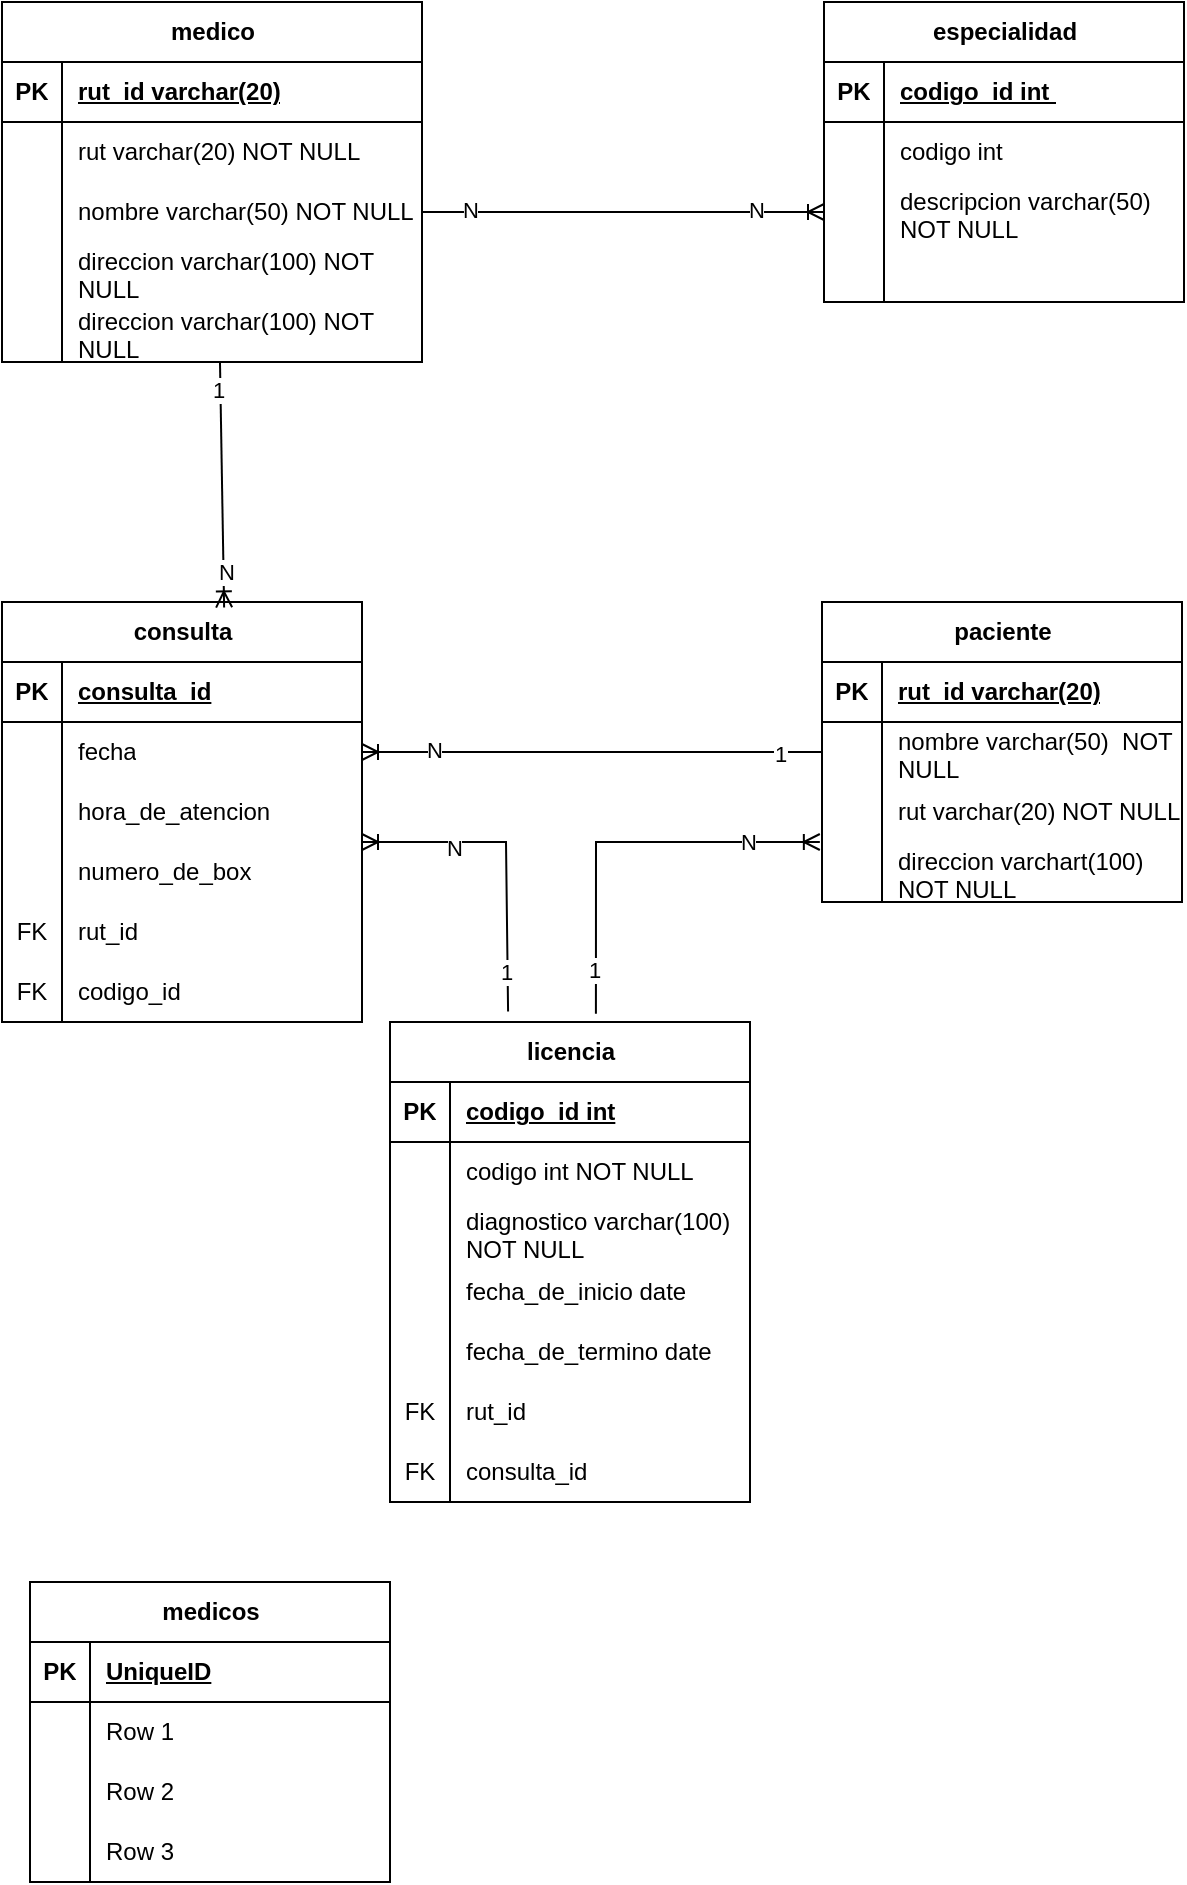 <mxfile version="21.2.9" type="github">
  <diagram name="Página-1" id="LM-IHPGKq-MYbFQBjceD">
    <mxGraphModel dx="1398" dy="670" grid="1" gridSize="10" guides="1" tooltips="1" connect="1" arrows="1" fold="1" page="1" pageScale="1" pageWidth="827" pageHeight="1169" math="0" shadow="0">
      <root>
        <mxCell id="0" />
        <mxCell id="1" parent="0" />
        <mxCell id="K-xoixM8OnuwbOQIEA0w-10" value="medico" style="shape=table;startSize=30;container=1;collapsible=1;childLayout=tableLayout;fixedRows=1;rowLines=0;fontStyle=1;align=center;resizeLast=1;html=1;" vertex="1" parent="1">
          <mxGeometry x="130" y="140" width="210" height="180" as="geometry" />
        </mxCell>
        <mxCell id="K-xoixM8OnuwbOQIEA0w-11" value="" style="shape=tableRow;horizontal=0;startSize=0;swimlaneHead=0;swimlaneBody=0;fillColor=none;collapsible=0;dropTarget=0;points=[[0,0.5],[1,0.5]];portConstraint=eastwest;top=0;left=0;right=0;bottom=1;" vertex="1" parent="K-xoixM8OnuwbOQIEA0w-10">
          <mxGeometry y="30" width="210" height="30" as="geometry" />
        </mxCell>
        <mxCell id="K-xoixM8OnuwbOQIEA0w-12" value="PK" style="shape=partialRectangle;connectable=0;fillColor=none;top=0;left=0;bottom=0;right=0;fontStyle=1;overflow=hidden;whiteSpace=wrap;html=1;" vertex="1" parent="K-xoixM8OnuwbOQIEA0w-11">
          <mxGeometry width="30" height="30" as="geometry">
            <mxRectangle width="30" height="30" as="alternateBounds" />
          </mxGeometry>
        </mxCell>
        <mxCell id="K-xoixM8OnuwbOQIEA0w-13" value="rut_id varchar(20)" style="shape=partialRectangle;connectable=0;fillColor=none;top=0;left=0;bottom=0;right=0;align=left;spacingLeft=6;fontStyle=5;overflow=hidden;whiteSpace=wrap;html=1;" vertex="1" parent="K-xoixM8OnuwbOQIEA0w-11">
          <mxGeometry x="30" width="180" height="30" as="geometry">
            <mxRectangle width="180" height="30" as="alternateBounds" />
          </mxGeometry>
        </mxCell>
        <mxCell id="K-xoixM8OnuwbOQIEA0w-14" value="" style="shape=tableRow;horizontal=0;startSize=0;swimlaneHead=0;swimlaneBody=0;fillColor=none;collapsible=0;dropTarget=0;points=[[0,0.5],[1,0.5]];portConstraint=eastwest;top=0;left=0;right=0;bottom=0;" vertex="1" parent="K-xoixM8OnuwbOQIEA0w-10">
          <mxGeometry y="60" width="210" height="30" as="geometry" />
        </mxCell>
        <mxCell id="K-xoixM8OnuwbOQIEA0w-15" value="" style="shape=partialRectangle;connectable=0;fillColor=none;top=0;left=0;bottom=0;right=0;editable=1;overflow=hidden;whiteSpace=wrap;html=1;" vertex="1" parent="K-xoixM8OnuwbOQIEA0w-14">
          <mxGeometry width="30" height="30" as="geometry">
            <mxRectangle width="30" height="30" as="alternateBounds" />
          </mxGeometry>
        </mxCell>
        <mxCell id="K-xoixM8OnuwbOQIEA0w-16" value="rut varchar(20) NOT NULL" style="shape=partialRectangle;connectable=0;fillColor=none;top=0;left=0;bottom=0;right=0;align=left;spacingLeft=6;overflow=hidden;whiteSpace=wrap;html=1;" vertex="1" parent="K-xoixM8OnuwbOQIEA0w-14">
          <mxGeometry x="30" width="180" height="30" as="geometry">
            <mxRectangle width="180" height="30" as="alternateBounds" />
          </mxGeometry>
        </mxCell>
        <mxCell id="K-xoixM8OnuwbOQIEA0w-17" value="" style="shape=tableRow;horizontal=0;startSize=0;swimlaneHead=0;swimlaneBody=0;fillColor=none;collapsible=0;dropTarget=0;points=[[0,0.5],[1,0.5]];portConstraint=eastwest;top=0;left=0;right=0;bottom=0;" vertex="1" parent="K-xoixM8OnuwbOQIEA0w-10">
          <mxGeometry y="90" width="210" height="30" as="geometry" />
        </mxCell>
        <mxCell id="K-xoixM8OnuwbOQIEA0w-18" value="" style="shape=partialRectangle;connectable=0;fillColor=none;top=0;left=0;bottom=0;right=0;editable=1;overflow=hidden;whiteSpace=wrap;html=1;" vertex="1" parent="K-xoixM8OnuwbOQIEA0w-17">
          <mxGeometry width="30" height="30" as="geometry">
            <mxRectangle width="30" height="30" as="alternateBounds" />
          </mxGeometry>
        </mxCell>
        <mxCell id="K-xoixM8OnuwbOQIEA0w-19" value="nombre varchar(50) NOT NULL&amp;nbsp;" style="shape=partialRectangle;connectable=0;fillColor=none;top=0;left=0;bottom=0;right=0;align=left;spacingLeft=6;overflow=hidden;whiteSpace=wrap;html=1;" vertex="1" parent="K-xoixM8OnuwbOQIEA0w-17">
          <mxGeometry x="30" width="180" height="30" as="geometry">
            <mxRectangle width="180" height="30" as="alternateBounds" />
          </mxGeometry>
        </mxCell>
        <mxCell id="K-xoixM8OnuwbOQIEA0w-20" value="" style="shape=tableRow;horizontal=0;startSize=0;swimlaneHead=0;swimlaneBody=0;fillColor=none;collapsible=0;dropTarget=0;points=[[0,0.5],[1,0.5]];portConstraint=eastwest;top=0;left=0;right=0;bottom=0;" vertex="1" parent="K-xoixM8OnuwbOQIEA0w-10">
          <mxGeometry y="120" width="210" height="30" as="geometry" />
        </mxCell>
        <mxCell id="K-xoixM8OnuwbOQIEA0w-21" value="" style="shape=partialRectangle;connectable=0;fillColor=none;top=0;left=0;bottom=0;right=0;editable=1;overflow=hidden;whiteSpace=wrap;html=1;" vertex="1" parent="K-xoixM8OnuwbOQIEA0w-20">
          <mxGeometry width="30" height="30" as="geometry">
            <mxRectangle width="30" height="30" as="alternateBounds" />
          </mxGeometry>
        </mxCell>
        <mxCell id="K-xoixM8OnuwbOQIEA0w-22" value="direccion varchar(100) NOT NULL" style="shape=partialRectangle;connectable=0;fillColor=none;top=0;left=0;bottom=0;right=0;align=left;spacingLeft=6;overflow=hidden;whiteSpace=wrap;html=1;" vertex="1" parent="K-xoixM8OnuwbOQIEA0w-20">
          <mxGeometry x="30" width="180" height="30" as="geometry">
            <mxRectangle width="180" height="30" as="alternateBounds" />
          </mxGeometry>
        </mxCell>
        <mxCell id="K-xoixM8OnuwbOQIEA0w-383" value="" style="shape=tableRow;horizontal=0;startSize=0;swimlaneHead=0;swimlaneBody=0;fillColor=none;collapsible=0;dropTarget=0;points=[[0,0.5],[1,0.5]];portConstraint=eastwest;top=0;left=0;right=0;bottom=0;" vertex="1" parent="K-xoixM8OnuwbOQIEA0w-10">
          <mxGeometry y="150" width="210" height="30" as="geometry" />
        </mxCell>
        <mxCell id="K-xoixM8OnuwbOQIEA0w-384" value="" style="shape=partialRectangle;connectable=0;fillColor=none;top=0;left=0;bottom=0;right=0;editable=1;overflow=hidden;whiteSpace=wrap;html=1;" vertex="1" parent="K-xoixM8OnuwbOQIEA0w-383">
          <mxGeometry width="30" height="30" as="geometry">
            <mxRectangle width="30" height="30" as="alternateBounds" />
          </mxGeometry>
        </mxCell>
        <mxCell id="K-xoixM8OnuwbOQIEA0w-385" value="direccion varchar(100) NOT NULL" style="shape=partialRectangle;connectable=0;fillColor=none;top=0;left=0;bottom=0;right=0;align=left;spacingLeft=6;overflow=hidden;whiteSpace=wrap;html=1;" vertex="1" parent="K-xoixM8OnuwbOQIEA0w-383">
          <mxGeometry x="30" width="180" height="30" as="geometry">
            <mxRectangle width="180" height="30" as="alternateBounds" />
          </mxGeometry>
        </mxCell>
        <mxCell id="K-xoixM8OnuwbOQIEA0w-23" value="especialidad" style="shape=table;startSize=30;container=1;collapsible=1;childLayout=tableLayout;fixedRows=1;rowLines=0;fontStyle=1;align=center;resizeLast=1;html=1;" vertex="1" parent="1">
          <mxGeometry x="541" y="140" width="180" height="150" as="geometry" />
        </mxCell>
        <mxCell id="K-xoixM8OnuwbOQIEA0w-24" value="" style="shape=tableRow;horizontal=0;startSize=0;swimlaneHead=0;swimlaneBody=0;fillColor=none;collapsible=0;dropTarget=0;points=[[0,0.5],[1,0.5]];portConstraint=eastwest;top=0;left=0;right=0;bottom=1;" vertex="1" parent="K-xoixM8OnuwbOQIEA0w-23">
          <mxGeometry y="30" width="180" height="30" as="geometry" />
        </mxCell>
        <mxCell id="K-xoixM8OnuwbOQIEA0w-25" value="PK" style="shape=partialRectangle;connectable=0;fillColor=none;top=0;left=0;bottom=0;right=0;fontStyle=1;overflow=hidden;whiteSpace=wrap;html=1;" vertex="1" parent="K-xoixM8OnuwbOQIEA0w-24">
          <mxGeometry width="30" height="30" as="geometry">
            <mxRectangle width="30" height="30" as="alternateBounds" />
          </mxGeometry>
        </mxCell>
        <mxCell id="K-xoixM8OnuwbOQIEA0w-26" value="codigo_id int&amp;nbsp;" style="shape=partialRectangle;connectable=0;fillColor=none;top=0;left=0;bottom=0;right=0;align=left;spacingLeft=6;fontStyle=5;overflow=hidden;whiteSpace=wrap;html=1;" vertex="1" parent="K-xoixM8OnuwbOQIEA0w-24">
          <mxGeometry x="30" width="150" height="30" as="geometry">
            <mxRectangle width="150" height="30" as="alternateBounds" />
          </mxGeometry>
        </mxCell>
        <mxCell id="K-xoixM8OnuwbOQIEA0w-27" value="" style="shape=tableRow;horizontal=0;startSize=0;swimlaneHead=0;swimlaneBody=0;fillColor=none;collapsible=0;dropTarget=0;points=[[0,0.5],[1,0.5]];portConstraint=eastwest;top=0;left=0;right=0;bottom=0;" vertex="1" parent="K-xoixM8OnuwbOQIEA0w-23">
          <mxGeometry y="60" width="180" height="30" as="geometry" />
        </mxCell>
        <mxCell id="K-xoixM8OnuwbOQIEA0w-28" value="" style="shape=partialRectangle;connectable=0;fillColor=none;top=0;left=0;bottom=0;right=0;editable=1;overflow=hidden;whiteSpace=wrap;html=1;" vertex="1" parent="K-xoixM8OnuwbOQIEA0w-27">
          <mxGeometry width="30" height="30" as="geometry">
            <mxRectangle width="30" height="30" as="alternateBounds" />
          </mxGeometry>
        </mxCell>
        <mxCell id="K-xoixM8OnuwbOQIEA0w-29" value="codigo int&amp;nbsp;" style="shape=partialRectangle;connectable=0;fillColor=none;top=0;left=0;bottom=0;right=0;align=left;spacingLeft=6;overflow=hidden;whiteSpace=wrap;html=1;" vertex="1" parent="K-xoixM8OnuwbOQIEA0w-27">
          <mxGeometry x="30" width="150" height="30" as="geometry">
            <mxRectangle width="150" height="30" as="alternateBounds" />
          </mxGeometry>
        </mxCell>
        <mxCell id="K-xoixM8OnuwbOQIEA0w-30" value="" style="shape=tableRow;horizontal=0;startSize=0;swimlaneHead=0;swimlaneBody=0;fillColor=none;collapsible=0;dropTarget=0;points=[[0,0.5],[1,0.5]];portConstraint=eastwest;top=0;left=0;right=0;bottom=0;" vertex="1" parent="K-xoixM8OnuwbOQIEA0w-23">
          <mxGeometry y="90" width="180" height="30" as="geometry" />
        </mxCell>
        <mxCell id="K-xoixM8OnuwbOQIEA0w-31" value="" style="shape=partialRectangle;connectable=0;fillColor=none;top=0;left=0;bottom=0;right=0;editable=1;overflow=hidden;whiteSpace=wrap;html=1;" vertex="1" parent="K-xoixM8OnuwbOQIEA0w-30">
          <mxGeometry width="30" height="30" as="geometry">
            <mxRectangle width="30" height="30" as="alternateBounds" />
          </mxGeometry>
        </mxCell>
        <mxCell id="K-xoixM8OnuwbOQIEA0w-32" value="descripcion varchar(50)&amp;nbsp; NOT NULL" style="shape=partialRectangle;connectable=0;fillColor=none;top=0;left=0;bottom=0;right=0;align=left;spacingLeft=6;overflow=hidden;whiteSpace=wrap;html=1;" vertex="1" parent="K-xoixM8OnuwbOQIEA0w-30">
          <mxGeometry x="30" width="150" height="30" as="geometry">
            <mxRectangle width="150" height="30" as="alternateBounds" />
          </mxGeometry>
        </mxCell>
        <mxCell id="K-xoixM8OnuwbOQIEA0w-33" value="" style="shape=tableRow;horizontal=0;startSize=0;swimlaneHead=0;swimlaneBody=0;fillColor=none;collapsible=0;dropTarget=0;points=[[0,0.5],[1,0.5]];portConstraint=eastwest;top=0;left=0;right=0;bottom=0;" vertex="1" parent="K-xoixM8OnuwbOQIEA0w-23">
          <mxGeometry y="120" width="180" height="30" as="geometry" />
        </mxCell>
        <mxCell id="K-xoixM8OnuwbOQIEA0w-34" value="" style="shape=partialRectangle;connectable=0;fillColor=none;top=0;left=0;bottom=0;right=0;editable=1;overflow=hidden;whiteSpace=wrap;html=1;" vertex="1" parent="K-xoixM8OnuwbOQIEA0w-33">
          <mxGeometry width="30" height="30" as="geometry">
            <mxRectangle width="30" height="30" as="alternateBounds" />
          </mxGeometry>
        </mxCell>
        <mxCell id="K-xoixM8OnuwbOQIEA0w-35" value="" style="shape=partialRectangle;connectable=0;fillColor=none;top=0;left=0;bottom=0;right=0;align=left;spacingLeft=6;overflow=hidden;whiteSpace=wrap;html=1;" vertex="1" parent="K-xoixM8OnuwbOQIEA0w-33">
          <mxGeometry x="30" width="150" height="30" as="geometry">
            <mxRectangle width="150" height="30" as="alternateBounds" />
          </mxGeometry>
        </mxCell>
        <mxCell id="K-xoixM8OnuwbOQIEA0w-36" value="consulta" style="shape=table;startSize=30;container=1;collapsible=1;childLayout=tableLayout;fixedRows=1;rowLines=0;fontStyle=1;align=center;resizeLast=1;html=1;" vertex="1" parent="1">
          <mxGeometry x="130" y="440" width="180" height="210" as="geometry" />
        </mxCell>
        <mxCell id="K-xoixM8OnuwbOQIEA0w-37" value="" style="shape=tableRow;horizontal=0;startSize=0;swimlaneHead=0;swimlaneBody=0;fillColor=none;collapsible=0;dropTarget=0;points=[[0,0.5],[1,0.5]];portConstraint=eastwest;top=0;left=0;right=0;bottom=1;" vertex="1" parent="K-xoixM8OnuwbOQIEA0w-36">
          <mxGeometry y="30" width="180" height="30" as="geometry" />
        </mxCell>
        <mxCell id="K-xoixM8OnuwbOQIEA0w-38" value="PK" style="shape=partialRectangle;connectable=0;fillColor=none;top=0;left=0;bottom=0;right=0;fontStyle=1;overflow=hidden;whiteSpace=wrap;html=1;" vertex="1" parent="K-xoixM8OnuwbOQIEA0w-37">
          <mxGeometry width="30" height="30" as="geometry">
            <mxRectangle width="30" height="30" as="alternateBounds" />
          </mxGeometry>
        </mxCell>
        <mxCell id="K-xoixM8OnuwbOQIEA0w-39" value="consulta_id" style="shape=partialRectangle;connectable=0;fillColor=none;top=0;left=0;bottom=0;right=0;align=left;spacingLeft=6;fontStyle=5;overflow=hidden;whiteSpace=wrap;html=1;" vertex="1" parent="K-xoixM8OnuwbOQIEA0w-37">
          <mxGeometry x="30" width="150" height="30" as="geometry">
            <mxRectangle width="150" height="30" as="alternateBounds" />
          </mxGeometry>
        </mxCell>
        <mxCell id="K-xoixM8OnuwbOQIEA0w-40" value="" style="shape=tableRow;horizontal=0;startSize=0;swimlaneHead=0;swimlaneBody=0;fillColor=none;collapsible=0;dropTarget=0;points=[[0,0.5],[1,0.5]];portConstraint=eastwest;top=0;left=0;right=0;bottom=0;" vertex="1" parent="K-xoixM8OnuwbOQIEA0w-36">
          <mxGeometry y="60" width="180" height="30" as="geometry" />
        </mxCell>
        <mxCell id="K-xoixM8OnuwbOQIEA0w-41" value="" style="shape=partialRectangle;connectable=0;fillColor=none;top=0;left=0;bottom=0;right=0;editable=1;overflow=hidden;whiteSpace=wrap;html=1;" vertex="1" parent="K-xoixM8OnuwbOQIEA0w-40">
          <mxGeometry width="30" height="30" as="geometry">
            <mxRectangle width="30" height="30" as="alternateBounds" />
          </mxGeometry>
        </mxCell>
        <mxCell id="K-xoixM8OnuwbOQIEA0w-42" value="fecha" style="shape=partialRectangle;connectable=0;fillColor=none;top=0;left=0;bottom=0;right=0;align=left;spacingLeft=6;overflow=hidden;whiteSpace=wrap;html=1;" vertex="1" parent="K-xoixM8OnuwbOQIEA0w-40">
          <mxGeometry x="30" width="150" height="30" as="geometry">
            <mxRectangle width="150" height="30" as="alternateBounds" />
          </mxGeometry>
        </mxCell>
        <mxCell id="K-xoixM8OnuwbOQIEA0w-43" value="" style="shape=tableRow;horizontal=0;startSize=0;swimlaneHead=0;swimlaneBody=0;fillColor=none;collapsible=0;dropTarget=0;points=[[0,0.5],[1,0.5]];portConstraint=eastwest;top=0;left=0;right=0;bottom=0;" vertex="1" parent="K-xoixM8OnuwbOQIEA0w-36">
          <mxGeometry y="90" width="180" height="30" as="geometry" />
        </mxCell>
        <mxCell id="K-xoixM8OnuwbOQIEA0w-44" value="" style="shape=partialRectangle;connectable=0;fillColor=none;top=0;left=0;bottom=0;right=0;editable=1;overflow=hidden;whiteSpace=wrap;html=1;" vertex="1" parent="K-xoixM8OnuwbOQIEA0w-43">
          <mxGeometry width="30" height="30" as="geometry">
            <mxRectangle width="30" height="30" as="alternateBounds" />
          </mxGeometry>
        </mxCell>
        <mxCell id="K-xoixM8OnuwbOQIEA0w-45" value="hora_de_atencion" style="shape=partialRectangle;connectable=0;fillColor=none;top=0;left=0;bottom=0;right=0;align=left;spacingLeft=6;overflow=hidden;whiteSpace=wrap;html=1;" vertex="1" parent="K-xoixM8OnuwbOQIEA0w-43">
          <mxGeometry x="30" width="150" height="30" as="geometry">
            <mxRectangle width="150" height="30" as="alternateBounds" />
          </mxGeometry>
        </mxCell>
        <mxCell id="K-xoixM8OnuwbOQIEA0w-46" value="" style="shape=tableRow;horizontal=0;startSize=0;swimlaneHead=0;swimlaneBody=0;fillColor=none;collapsible=0;dropTarget=0;points=[[0,0.5],[1,0.5]];portConstraint=eastwest;top=0;left=0;right=0;bottom=0;" vertex="1" parent="K-xoixM8OnuwbOQIEA0w-36">
          <mxGeometry y="120" width="180" height="30" as="geometry" />
        </mxCell>
        <mxCell id="K-xoixM8OnuwbOQIEA0w-47" value="" style="shape=partialRectangle;connectable=0;fillColor=none;top=0;left=0;bottom=0;right=0;editable=1;overflow=hidden;whiteSpace=wrap;html=1;" vertex="1" parent="K-xoixM8OnuwbOQIEA0w-46">
          <mxGeometry width="30" height="30" as="geometry">
            <mxRectangle width="30" height="30" as="alternateBounds" />
          </mxGeometry>
        </mxCell>
        <mxCell id="K-xoixM8OnuwbOQIEA0w-48" value="numero_de_box" style="shape=partialRectangle;connectable=0;fillColor=none;top=0;left=0;bottom=0;right=0;align=left;spacingLeft=6;overflow=hidden;whiteSpace=wrap;html=1;" vertex="1" parent="K-xoixM8OnuwbOQIEA0w-46">
          <mxGeometry x="30" width="150" height="30" as="geometry">
            <mxRectangle width="150" height="30" as="alternateBounds" />
          </mxGeometry>
        </mxCell>
        <mxCell id="K-xoixM8OnuwbOQIEA0w-439" value="" style="shape=tableRow;horizontal=0;startSize=0;swimlaneHead=0;swimlaneBody=0;fillColor=none;collapsible=0;dropTarget=0;points=[[0,0.5],[1,0.5]];portConstraint=eastwest;top=0;left=0;right=0;bottom=0;" vertex="1" parent="K-xoixM8OnuwbOQIEA0w-36">
          <mxGeometry y="150" width="180" height="30" as="geometry" />
        </mxCell>
        <mxCell id="K-xoixM8OnuwbOQIEA0w-440" value="FK" style="shape=partialRectangle;connectable=0;fillColor=none;top=0;left=0;bottom=0;right=0;editable=1;overflow=hidden;whiteSpace=wrap;html=1;" vertex="1" parent="K-xoixM8OnuwbOQIEA0w-439">
          <mxGeometry width="30" height="30" as="geometry">
            <mxRectangle width="30" height="30" as="alternateBounds" />
          </mxGeometry>
        </mxCell>
        <mxCell id="K-xoixM8OnuwbOQIEA0w-441" value="rut_id" style="shape=partialRectangle;connectable=0;fillColor=none;top=0;left=0;bottom=0;right=0;align=left;spacingLeft=6;overflow=hidden;whiteSpace=wrap;html=1;" vertex="1" parent="K-xoixM8OnuwbOQIEA0w-439">
          <mxGeometry x="30" width="150" height="30" as="geometry">
            <mxRectangle width="150" height="30" as="alternateBounds" />
          </mxGeometry>
        </mxCell>
        <mxCell id="K-xoixM8OnuwbOQIEA0w-442" value="" style="shape=tableRow;horizontal=0;startSize=0;swimlaneHead=0;swimlaneBody=0;fillColor=none;collapsible=0;dropTarget=0;points=[[0,0.5],[1,0.5]];portConstraint=eastwest;top=0;left=0;right=0;bottom=0;" vertex="1" parent="K-xoixM8OnuwbOQIEA0w-36">
          <mxGeometry y="180" width="180" height="30" as="geometry" />
        </mxCell>
        <mxCell id="K-xoixM8OnuwbOQIEA0w-443" value="FK" style="shape=partialRectangle;connectable=0;fillColor=none;top=0;left=0;bottom=0;right=0;editable=1;overflow=hidden;whiteSpace=wrap;html=1;" vertex="1" parent="K-xoixM8OnuwbOQIEA0w-442">
          <mxGeometry width="30" height="30" as="geometry">
            <mxRectangle width="30" height="30" as="alternateBounds" />
          </mxGeometry>
        </mxCell>
        <mxCell id="K-xoixM8OnuwbOQIEA0w-444" value="codigo_id" style="shape=partialRectangle;connectable=0;fillColor=none;top=0;left=0;bottom=0;right=0;align=left;spacingLeft=6;overflow=hidden;whiteSpace=wrap;html=1;" vertex="1" parent="K-xoixM8OnuwbOQIEA0w-442">
          <mxGeometry x="30" width="150" height="30" as="geometry">
            <mxRectangle width="150" height="30" as="alternateBounds" />
          </mxGeometry>
        </mxCell>
        <mxCell id="K-xoixM8OnuwbOQIEA0w-49" value="paciente" style="shape=table;startSize=30;container=1;collapsible=1;childLayout=tableLayout;fixedRows=1;rowLines=0;fontStyle=1;align=center;resizeLast=1;html=1;" vertex="1" parent="1">
          <mxGeometry x="540" y="440" width="180" height="150" as="geometry" />
        </mxCell>
        <mxCell id="K-xoixM8OnuwbOQIEA0w-50" value="" style="shape=tableRow;horizontal=0;startSize=0;swimlaneHead=0;swimlaneBody=0;fillColor=none;collapsible=0;dropTarget=0;points=[[0,0.5],[1,0.5]];portConstraint=eastwest;top=0;left=0;right=0;bottom=1;" vertex="1" parent="K-xoixM8OnuwbOQIEA0w-49">
          <mxGeometry y="30" width="180" height="30" as="geometry" />
        </mxCell>
        <mxCell id="K-xoixM8OnuwbOQIEA0w-51" value="PK" style="shape=partialRectangle;connectable=0;fillColor=none;top=0;left=0;bottom=0;right=0;fontStyle=1;overflow=hidden;whiteSpace=wrap;html=1;" vertex="1" parent="K-xoixM8OnuwbOQIEA0w-50">
          <mxGeometry width="30" height="30" as="geometry">
            <mxRectangle width="30" height="30" as="alternateBounds" />
          </mxGeometry>
        </mxCell>
        <mxCell id="K-xoixM8OnuwbOQIEA0w-52" value="rut_id varchar(20)" style="shape=partialRectangle;connectable=0;fillColor=none;top=0;left=0;bottom=0;right=0;align=left;spacingLeft=6;fontStyle=5;overflow=hidden;whiteSpace=wrap;html=1;" vertex="1" parent="K-xoixM8OnuwbOQIEA0w-50">
          <mxGeometry x="30" width="150" height="30" as="geometry">
            <mxRectangle width="150" height="30" as="alternateBounds" />
          </mxGeometry>
        </mxCell>
        <mxCell id="K-xoixM8OnuwbOQIEA0w-53" value="" style="shape=tableRow;horizontal=0;startSize=0;swimlaneHead=0;swimlaneBody=0;fillColor=none;collapsible=0;dropTarget=0;points=[[0,0.5],[1,0.5]];portConstraint=eastwest;top=0;left=0;right=0;bottom=0;" vertex="1" parent="K-xoixM8OnuwbOQIEA0w-49">
          <mxGeometry y="60" width="180" height="30" as="geometry" />
        </mxCell>
        <mxCell id="K-xoixM8OnuwbOQIEA0w-54" value="" style="shape=partialRectangle;connectable=0;fillColor=none;top=0;left=0;bottom=0;right=0;editable=1;overflow=hidden;whiteSpace=wrap;html=1;" vertex="1" parent="K-xoixM8OnuwbOQIEA0w-53">
          <mxGeometry width="30" height="30" as="geometry">
            <mxRectangle width="30" height="30" as="alternateBounds" />
          </mxGeometry>
        </mxCell>
        <mxCell id="K-xoixM8OnuwbOQIEA0w-55" value="nombre varchar(50)&amp;nbsp; NOT NULL" style="shape=partialRectangle;connectable=0;fillColor=none;top=0;left=0;bottom=0;right=0;align=left;spacingLeft=6;overflow=hidden;whiteSpace=wrap;html=1;" vertex="1" parent="K-xoixM8OnuwbOQIEA0w-53">
          <mxGeometry x="30" width="150" height="30" as="geometry">
            <mxRectangle width="150" height="30" as="alternateBounds" />
          </mxGeometry>
        </mxCell>
        <mxCell id="K-xoixM8OnuwbOQIEA0w-56" value="" style="shape=tableRow;horizontal=0;startSize=0;swimlaneHead=0;swimlaneBody=0;fillColor=none;collapsible=0;dropTarget=0;points=[[0,0.5],[1,0.5]];portConstraint=eastwest;top=0;left=0;right=0;bottom=0;" vertex="1" parent="K-xoixM8OnuwbOQIEA0w-49">
          <mxGeometry y="90" width="180" height="30" as="geometry" />
        </mxCell>
        <mxCell id="K-xoixM8OnuwbOQIEA0w-57" value="" style="shape=partialRectangle;connectable=0;fillColor=none;top=0;left=0;bottom=0;right=0;editable=1;overflow=hidden;whiteSpace=wrap;html=1;" vertex="1" parent="K-xoixM8OnuwbOQIEA0w-56">
          <mxGeometry width="30" height="30" as="geometry">
            <mxRectangle width="30" height="30" as="alternateBounds" />
          </mxGeometry>
        </mxCell>
        <mxCell id="K-xoixM8OnuwbOQIEA0w-58" value="rut varchar(20) NOT NULL" style="shape=partialRectangle;connectable=0;fillColor=none;top=0;left=0;bottom=0;right=0;align=left;spacingLeft=6;overflow=hidden;whiteSpace=wrap;html=1;" vertex="1" parent="K-xoixM8OnuwbOQIEA0w-56">
          <mxGeometry x="30" width="150" height="30" as="geometry">
            <mxRectangle width="150" height="30" as="alternateBounds" />
          </mxGeometry>
        </mxCell>
        <mxCell id="K-xoixM8OnuwbOQIEA0w-59" value="" style="shape=tableRow;horizontal=0;startSize=0;swimlaneHead=0;swimlaneBody=0;fillColor=none;collapsible=0;dropTarget=0;points=[[0,0.5],[1,0.5]];portConstraint=eastwest;top=0;left=0;right=0;bottom=0;" vertex="1" parent="K-xoixM8OnuwbOQIEA0w-49">
          <mxGeometry y="120" width="180" height="30" as="geometry" />
        </mxCell>
        <mxCell id="K-xoixM8OnuwbOQIEA0w-60" value="" style="shape=partialRectangle;connectable=0;fillColor=none;top=0;left=0;bottom=0;right=0;editable=1;overflow=hidden;whiteSpace=wrap;html=1;" vertex="1" parent="K-xoixM8OnuwbOQIEA0w-59">
          <mxGeometry width="30" height="30" as="geometry">
            <mxRectangle width="30" height="30" as="alternateBounds" />
          </mxGeometry>
        </mxCell>
        <mxCell id="K-xoixM8OnuwbOQIEA0w-61" value="direccion varchart(100) NOT NULL" style="shape=partialRectangle;connectable=0;fillColor=none;top=0;left=0;bottom=0;right=0;align=left;spacingLeft=6;overflow=hidden;whiteSpace=wrap;html=1;" vertex="1" parent="K-xoixM8OnuwbOQIEA0w-59">
          <mxGeometry x="30" width="150" height="30" as="geometry">
            <mxRectangle width="150" height="30" as="alternateBounds" />
          </mxGeometry>
        </mxCell>
        <mxCell id="K-xoixM8OnuwbOQIEA0w-62" value="" style="edgeStyle=entityRelationEdgeStyle;fontSize=12;html=1;endArrow=ERoneToMany;rounded=0;exitX=1;exitY=0.5;exitDx=0;exitDy=0;entryX=0;entryY=0.5;entryDx=0;entryDy=0;" edge="1" parent="1" source="K-xoixM8OnuwbOQIEA0w-17" target="K-xoixM8OnuwbOQIEA0w-30">
          <mxGeometry width="100" height="100" relative="1" as="geometry">
            <mxPoint x="360" y="440" as="sourcePoint" />
            <mxPoint x="460" y="340" as="targetPoint" />
          </mxGeometry>
        </mxCell>
        <mxCell id="K-xoixM8OnuwbOQIEA0w-391" value="N" style="edgeLabel;html=1;align=center;verticalAlign=middle;resizable=0;points=[];" vertex="1" connectable="0" parent="K-xoixM8OnuwbOQIEA0w-62">
          <mxGeometry x="0.662" y="1" relative="1" as="geometry">
            <mxPoint as="offset" />
          </mxGeometry>
        </mxCell>
        <mxCell id="K-xoixM8OnuwbOQIEA0w-392" value="N" style="edgeLabel;html=1;align=center;verticalAlign=middle;resizable=0;points=[];" vertex="1" connectable="0" parent="K-xoixM8OnuwbOQIEA0w-62">
          <mxGeometry x="-0.761" y="1" relative="1" as="geometry">
            <mxPoint as="offset" />
          </mxGeometry>
        </mxCell>
        <mxCell id="K-xoixM8OnuwbOQIEA0w-65" value="" style="edgeStyle=entityRelationEdgeStyle;fontSize=12;html=1;endArrow=ERoneToMany;rounded=0;exitX=0;exitY=0.5;exitDx=0;exitDy=0;entryX=1;entryY=0.5;entryDx=0;entryDy=0;" edge="1" parent="1" source="K-xoixM8OnuwbOQIEA0w-53" target="K-xoixM8OnuwbOQIEA0w-40">
          <mxGeometry width="100" height="100" relative="1" as="geometry">
            <mxPoint x="360" y="440" as="sourcePoint" />
            <mxPoint x="460" y="340" as="targetPoint" />
          </mxGeometry>
        </mxCell>
        <mxCell id="K-xoixM8OnuwbOQIEA0w-393" value="1" style="edgeLabel;html=1;align=center;verticalAlign=middle;resizable=0;points=[];" vertex="1" connectable="0" parent="K-xoixM8OnuwbOQIEA0w-65">
          <mxGeometry x="-0.817" y="1" relative="1" as="geometry">
            <mxPoint as="offset" />
          </mxGeometry>
        </mxCell>
        <mxCell id="K-xoixM8OnuwbOQIEA0w-394" value="N" style="edgeLabel;html=1;align=center;verticalAlign=middle;resizable=0;points=[];" vertex="1" connectable="0" parent="K-xoixM8OnuwbOQIEA0w-65">
          <mxGeometry x="0.687" y="-1" relative="1" as="geometry">
            <mxPoint as="offset" />
          </mxGeometry>
        </mxCell>
        <mxCell id="K-xoixM8OnuwbOQIEA0w-81" value="licencia" style="shape=table;startSize=30;container=1;collapsible=1;childLayout=tableLayout;fixedRows=1;rowLines=0;fontStyle=1;align=center;resizeLast=1;html=1;" vertex="1" parent="1">
          <mxGeometry x="324" y="650" width="180" height="240" as="geometry" />
        </mxCell>
        <mxCell id="K-xoixM8OnuwbOQIEA0w-82" value="" style="shape=tableRow;horizontal=0;startSize=0;swimlaneHead=0;swimlaneBody=0;fillColor=none;collapsible=0;dropTarget=0;points=[[0,0.5],[1,0.5]];portConstraint=eastwest;top=0;left=0;right=0;bottom=1;" vertex="1" parent="K-xoixM8OnuwbOQIEA0w-81">
          <mxGeometry y="30" width="180" height="30" as="geometry" />
        </mxCell>
        <mxCell id="K-xoixM8OnuwbOQIEA0w-83" value="PK" style="shape=partialRectangle;connectable=0;fillColor=none;top=0;left=0;bottom=0;right=0;fontStyle=1;overflow=hidden;whiteSpace=wrap;html=1;" vertex="1" parent="K-xoixM8OnuwbOQIEA0w-82">
          <mxGeometry width="30" height="30" as="geometry">
            <mxRectangle width="30" height="30" as="alternateBounds" />
          </mxGeometry>
        </mxCell>
        <mxCell id="K-xoixM8OnuwbOQIEA0w-84" value="codigo_id int" style="shape=partialRectangle;connectable=0;fillColor=none;top=0;left=0;bottom=0;right=0;align=left;spacingLeft=6;fontStyle=5;overflow=hidden;whiteSpace=wrap;html=1;" vertex="1" parent="K-xoixM8OnuwbOQIEA0w-82">
          <mxGeometry x="30" width="150" height="30" as="geometry">
            <mxRectangle width="150" height="30" as="alternateBounds" />
          </mxGeometry>
        </mxCell>
        <mxCell id="K-xoixM8OnuwbOQIEA0w-85" value="" style="shape=tableRow;horizontal=0;startSize=0;swimlaneHead=0;swimlaneBody=0;fillColor=none;collapsible=0;dropTarget=0;points=[[0,0.5],[1,0.5]];portConstraint=eastwest;top=0;left=0;right=0;bottom=0;" vertex="1" parent="K-xoixM8OnuwbOQIEA0w-81">
          <mxGeometry y="60" width="180" height="30" as="geometry" />
        </mxCell>
        <mxCell id="K-xoixM8OnuwbOQIEA0w-86" value="" style="shape=partialRectangle;connectable=0;fillColor=none;top=0;left=0;bottom=0;right=0;editable=1;overflow=hidden;whiteSpace=wrap;html=1;" vertex="1" parent="K-xoixM8OnuwbOQIEA0w-85">
          <mxGeometry width="30" height="30" as="geometry">
            <mxRectangle width="30" height="30" as="alternateBounds" />
          </mxGeometry>
        </mxCell>
        <mxCell id="K-xoixM8OnuwbOQIEA0w-87" value="codigo int NOT NULL" style="shape=partialRectangle;connectable=0;fillColor=none;top=0;left=0;bottom=0;right=0;align=left;spacingLeft=6;overflow=hidden;whiteSpace=wrap;html=1;" vertex="1" parent="K-xoixM8OnuwbOQIEA0w-85">
          <mxGeometry x="30" width="150" height="30" as="geometry">
            <mxRectangle width="150" height="30" as="alternateBounds" />
          </mxGeometry>
        </mxCell>
        <mxCell id="K-xoixM8OnuwbOQIEA0w-88" value="" style="shape=tableRow;horizontal=0;startSize=0;swimlaneHead=0;swimlaneBody=0;fillColor=none;collapsible=0;dropTarget=0;points=[[0,0.5],[1,0.5]];portConstraint=eastwest;top=0;left=0;right=0;bottom=0;" vertex="1" parent="K-xoixM8OnuwbOQIEA0w-81">
          <mxGeometry y="90" width="180" height="30" as="geometry" />
        </mxCell>
        <mxCell id="K-xoixM8OnuwbOQIEA0w-89" value="" style="shape=partialRectangle;connectable=0;fillColor=none;top=0;left=0;bottom=0;right=0;editable=1;overflow=hidden;whiteSpace=wrap;html=1;" vertex="1" parent="K-xoixM8OnuwbOQIEA0w-88">
          <mxGeometry width="30" height="30" as="geometry">
            <mxRectangle width="30" height="30" as="alternateBounds" />
          </mxGeometry>
        </mxCell>
        <mxCell id="K-xoixM8OnuwbOQIEA0w-90" value="diagnostico varchar(100) NOT NULL" style="shape=partialRectangle;connectable=0;fillColor=none;top=0;left=0;bottom=0;right=0;align=left;spacingLeft=6;overflow=hidden;whiteSpace=wrap;html=1;" vertex="1" parent="K-xoixM8OnuwbOQIEA0w-88">
          <mxGeometry x="30" width="150" height="30" as="geometry">
            <mxRectangle width="150" height="30" as="alternateBounds" />
          </mxGeometry>
        </mxCell>
        <mxCell id="K-xoixM8OnuwbOQIEA0w-91" value="" style="shape=tableRow;horizontal=0;startSize=0;swimlaneHead=0;swimlaneBody=0;fillColor=none;collapsible=0;dropTarget=0;points=[[0,0.5],[1,0.5]];portConstraint=eastwest;top=0;left=0;right=0;bottom=0;" vertex="1" parent="K-xoixM8OnuwbOQIEA0w-81">
          <mxGeometry y="120" width="180" height="30" as="geometry" />
        </mxCell>
        <mxCell id="K-xoixM8OnuwbOQIEA0w-92" value="" style="shape=partialRectangle;connectable=0;fillColor=none;top=0;left=0;bottom=0;right=0;editable=1;overflow=hidden;whiteSpace=wrap;html=1;" vertex="1" parent="K-xoixM8OnuwbOQIEA0w-91">
          <mxGeometry width="30" height="30" as="geometry">
            <mxRectangle width="30" height="30" as="alternateBounds" />
          </mxGeometry>
        </mxCell>
        <mxCell id="K-xoixM8OnuwbOQIEA0w-93" value="fecha_de_inicio date" style="shape=partialRectangle;connectable=0;fillColor=none;top=0;left=0;bottom=0;right=0;align=left;spacingLeft=6;overflow=hidden;whiteSpace=wrap;html=1;" vertex="1" parent="K-xoixM8OnuwbOQIEA0w-91">
          <mxGeometry x="30" width="150" height="30" as="geometry">
            <mxRectangle width="150" height="30" as="alternateBounds" />
          </mxGeometry>
        </mxCell>
        <mxCell id="K-xoixM8OnuwbOQIEA0w-380" value="" style="shape=tableRow;horizontal=0;startSize=0;swimlaneHead=0;swimlaneBody=0;fillColor=none;collapsible=0;dropTarget=0;points=[[0,0.5],[1,0.5]];portConstraint=eastwest;top=0;left=0;right=0;bottom=0;" vertex="1" parent="K-xoixM8OnuwbOQIEA0w-81">
          <mxGeometry y="150" width="180" height="30" as="geometry" />
        </mxCell>
        <mxCell id="K-xoixM8OnuwbOQIEA0w-381" value="" style="shape=partialRectangle;connectable=0;fillColor=none;top=0;left=0;bottom=0;right=0;editable=1;overflow=hidden;whiteSpace=wrap;html=1;" vertex="1" parent="K-xoixM8OnuwbOQIEA0w-380">
          <mxGeometry width="30" height="30" as="geometry">
            <mxRectangle width="30" height="30" as="alternateBounds" />
          </mxGeometry>
        </mxCell>
        <mxCell id="K-xoixM8OnuwbOQIEA0w-382" value="fecha_de_termino date" style="shape=partialRectangle;connectable=0;fillColor=none;top=0;left=0;bottom=0;right=0;align=left;spacingLeft=6;overflow=hidden;whiteSpace=wrap;html=1;" vertex="1" parent="K-xoixM8OnuwbOQIEA0w-380">
          <mxGeometry x="30" width="150" height="30" as="geometry">
            <mxRectangle width="150" height="30" as="alternateBounds" />
          </mxGeometry>
        </mxCell>
        <mxCell id="K-xoixM8OnuwbOQIEA0w-414" value="" style="shape=tableRow;horizontal=0;startSize=0;swimlaneHead=0;swimlaneBody=0;fillColor=none;collapsible=0;dropTarget=0;points=[[0,0.5],[1,0.5]];portConstraint=eastwest;top=0;left=0;right=0;bottom=0;" vertex="1" parent="K-xoixM8OnuwbOQIEA0w-81">
          <mxGeometry y="180" width="180" height="30" as="geometry" />
        </mxCell>
        <mxCell id="K-xoixM8OnuwbOQIEA0w-415" value="FK" style="shape=partialRectangle;connectable=0;fillColor=none;top=0;left=0;bottom=0;right=0;editable=1;overflow=hidden;whiteSpace=wrap;html=1;" vertex="1" parent="K-xoixM8OnuwbOQIEA0w-414">
          <mxGeometry width="30" height="30" as="geometry">
            <mxRectangle width="30" height="30" as="alternateBounds" />
          </mxGeometry>
        </mxCell>
        <mxCell id="K-xoixM8OnuwbOQIEA0w-416" value="rut_id&amp;nbsp;" style="shape=partialRectangle;connectable=0;fillColor=none;top=0;left=0;bottom=0;right=0;align=left;spacingLeft=6;overflow=hidden;whiteSpace=wrap;html=1;" vertex="1" parent="K-xoixM8OnuwbOQIEA0w-414">
          <mxGeometry x="30" width="150" height="30" as="geometry">
            <mxRectangle width="150" height="30" as="alternateBounds" />
          </mxGeometry>
        </mxCell>
        <mxCell id="K-xoixM8OnuwbOQIEA0w-436" value="" style="shape=tableRow;horizontal=0;startSize=0;swimlaneHead=0;swimlaneBody=0;fillColor=none;collapsible=0;dropTarget=0;points=[[0,0.5],[1,0.5]];portConstraint=eastwest;top=0;left=0;right=0;bottom=0;" vertex="1" parent="K-xoixM8OnuwbOQIEA0w-81">
          <mxGeometry y="210" width="180" height="30" as="geometry" />
        </mxCell>
        <mxCell id="K-xoixM8OnuwbOQIEA0w-437" value="FK" style="shape=partialRectangle;connectable=0;fillColor=none;top=0;left=0;bottom=0;right=0;editable=1;overflow=hidden;whiteSpace=wrap;html=1;" vertex="1" parent="K-xoixM8OnuwbOQIEA0w-436">
          <mxGeometry width="30" height="30" as="geometry">
            <mxRectangle width="30" height="30" as="alternateBounds" />
          </mxGeometry>
        </mxCell>
        <mxCell id="K-xoixM8OnuwbOQIEA0w-438" value="consulta_id" style="shape=partialRectangle;connectable=0;fillColor=none;top=0;left=0;bottom=0;right=0;align=left;spacingLeft=6;overflow=hidden;whiteSpace=wrap;html=1;" vertex="1" parent="K-xoixM8OnuwbOQIEA0w-436">
          <mxGeometry x="30" width="150" height="30" as="geometry">
            <mxRectangle width="150" height="30" as="alternateBounds" />
          </mxGeometry>
        </mxCell>
        <mxCell id="K-xoixM8OnuwbOQIEA0w-386" value="" style="fontSize=12;html=1;endArrow=ERoneToMany;rounded=0;exitX=0.519;exitY=1;exitDx=0;exitDy=0;exitPerimeter=0;entryX=0.617;entryY=0.013;entryDx=0;entryDy=0;entryPerimeter=0;" edge="1" parent="1" source="K-xoixM8OnuwbOQIEA0w-383" target="K-xoixM8OnuwbOQIEA0w-36">
          <mxGeometry width="100" height="100" relative="1" as="geometry">
            <mxPoint x="360" y="460" as="sourcePoint" />
            <mxPoint x="460" y="360" as="targetPoint" />
          </mxGeometry>
        </mxCell>
        <mxCell id="K-xoixM8OnuwbOQIEA0w-389" value="1" style="edgeLabel;html=1;align=center;verticalAlign=middle;resizable=0;points=[];" vertex="1" connectable="0" parent="K-xoixM8OnuwbOQIEA0w-386">
          <mxGeometry x="-0.771" y="-1" relative="1" as="geometry">
            <mxPoint as="offset" />
          </mxGeometry>
        </mxCell>
        <mxCell id="K-xoixM8OnuwbOQIEA0w-390" value="N" style="edgeLabel;html=1;align=center;verticalAlign=middle;resizable=0;points=[];" vertex="1" connectable="0" parent="K-xoixM8OnuwbOQIEA0w-386">
          <mxGeometry x="0.706" y="1" relative="1" as="geometry">
            <mxPoint as="offset" />
          </mxGeometry>
        </mxCell>
        <mxCell id="K-xoixM8OnuwbOQIEA0w-387" value="" style="fontSize=12;html=1;endArrow=ERoneToMany;rounded=0;entryX=-0.006;entryY=0;entryDx=0;entryDy=0;entryPerimeter=0;exitX=0.572;exitY=-0.017;exitDx=0;exitDy=0;exitPerimeter=0;" edge="1" parent="1" source="K-xoixM8OnuwbOQIEA0w-81" target="K-xoixM8OnuwbOQIEA0w-59">
          <mxGeometry width="100" height="100" relative="1" as="geometry">
            <mxPoint x="660" y="650" as="sourcePoint" />
            <mxPoint x="560" y="750" as="targetPoint" />
            <Array as="points">
              <mxPoint x="427" y="560" />
            </Array>
          </mxGeometry>
        </mxCell>
        <mxCell id="K-xoixM8OnuwbOQIEA0w-395" value="N" style="edgeLabel;html=1;align=center;verticalAlign=middle;resizable=0;points=[];" vertex="1" connectable="0" parent="K-xoixM8OnuwbOQIEA0w-387">
          <mxGeometry x="0.639" relative="1" as="geometry">
            <mxPoint as="offset" />
          </mxGeometry>
        </mxCell>
        <mxCell id="K-xoixM8OnuwbOQIEA0w-396" value="1" style="edgeLabel;html=1;align=center;verticalAlign=middle;resizable=0;points=[];" vertex="1" connectable="0" parent="K-xoixM8OnuwbOQIEA0w-387">
          <mxGeometry x="-0.779" y="1" relative="1" as="geometry">
            <mxPoint as="offset" />
          </mxGeometry>
        </mxCell>
        <mxCell id="K-xoixM8OnuwbOQIEA0w-388" value="" style="fontSize=12;html=1;endArrow=ERoneToMany;rounded=0;entryX=0.328;entryY=-0.022;entryDx=0;entryDy=0;entryPerimeter=0;exitX=0.328;exitY=-0.022;exitDx=0;exitDy=0;exitPerimeter=0;" edge="1" parent="1" source="K-xoixM8OnuwbOQIEA0w-81">
          <mxGeometry width="100" height="100" relative="1" as="geometry">
            <mxPoint x="710" y="690" as="sourcePoint" />
            <mxPoint x="310" y="560" as="targetPoint" />
            <Array as="points">
              <mxPoint x="382" y="560" />
            </Array>
          </mxGeometry>
        </mxCell>
        <mxCell id="K-xoixM8OnuwbOQIEA0w-398" value="1" style="edgeLabel;html=1;align=center;verticalAlign=middle;resizable=0;points=[];" vertex="1" connectable="0" parent="K-xoixM8OnuwbOQIEA0w-388">
          <mxGeometry x="-0.746" y="1" relative="1" as="geometry">
            <mxPoint as="offset" />
          </mxGeometry>
        </mxCell>
        <mxCell id="K-xoixM8OnuwbOQIEA0w-400" value="N" style="edgeLabel;html=1;align=center;verticalAlign=middle;resizable=0;points=[];" vertex="1" connectable="0" parent="K-xoixM8OnuwbOQIEA0w-388">
          <mxGeometry x="0.418" y="3" relative="1" as="geometry">
            <mxPoint as="offset" />
          </mxGeometry>
        </mxCell>
        <mxCell id="K-xoixM8OnuwbOQIEA0w-401" value="medicos" style="shape=table;startSize=30;container=1;collapsible=1;childLayout=tableLayout;fixedRows=1;rowLines=0;fontStyle=1;align=center;resizeLast=1;html=1;" vertex="1" parent="1">
          <mxGeometry x="144" y="930" width="180" height="150" as="geometry" />
        </mxCell>
        <mxCell id="K-xoixM8OnuwbOQIEA0w-402" value="" style="shape=tableRow;horizontal=0;startSize=0;swimlaneHead=0;swimlaneBody=0;fillColor=none;collapsible=0;dropTarget=0;points=[[0,0.5],[1,0.5]];portConstraint=eastwest;top=0;left=0;right=0;bottom=1;" vertex="1" parent="K-xoixM8OnuwbOQIEA0w-401">
          <mxGeometry y="30" width="180" height="30" as="geometry" />
        </mxCell>
        <mxCell id="K-xoixM8OnuwbOQIEA0w-403" value="PK" style="shape=partialRectangle;connectable=0;fillColor=none;top=0;left=0;bottom=0;right=0;fontStyle=1;overflow=hidden;whiteSpace=wrap;html=1;" vertex="1" parent="K-xoixM8OnuwbOQIEA0w-402">
          <mxGeometry width="30" height="30" as="geometry">
            <mxRectangle width="30" height="30" as="alternateBounds" />
          </mxGeometry>
        </mxCell>
        <mxCell id="K-xoixM8OnuwbOQIEA0w-404" value="UniqueID" style="shape=partialRectangle;connectable=0;fillColor=none;top=0;left=0;bottom=0;right=0;align=left;spacingLeft=6;fontStyle=5;overflow=hidden;whiteSpace=wrap;html=1;" vertex="1" parent="K-xoixM8OnuwbOQIEA0w-402">
          <mxGeometry x="30" width="150" height="30" as="geometry">
            <mxRectangle width="150" height="30" as="alternateBounds" />
          </mxGeometry>
        </mxCell>
        <mxCell id="K-xoixM8OnuwbOQIEA0w-405" value="" style="shape=tableRow;horizontal=0;startSize=0;swimlaneHead=0;swimlaneBody=0;fillColor=none;collapsible=0;dropTarget=0;points=[[0,0.5],[1,0.5]];portConstraint=eastwest;top=0;left=0;right=0;bottom=0;" vertex="1" parent="K-xoixM8OnuwbOQIEA0w-401">
          <mxGeometry y="60" width="180" height="30" as="geometry" />
        </mxCell>
        <mxCell id="K-xoixM8OnuwbOQIEA0w-406" value="" style="shape=partialRectangle;connectable=0;fillColor=none;top=0;left=0;bottom=0;right=0;editable=1;overflow=hidden;whiteSpace=wrap;html=1;" vertex="1" parent="K-xoixM8OnuwbOQIEA0w-405">
          <mxGeometry width="30" height="30" as="geometry">
            <mxRectangle width="30" height="30" as="alternateBounds" />
          </mxGeometry>
        </mxCell>
        <mxCell id="K-xoixM8OnuwbOQIEA0w-407" value="Row 1" style="shape=partialRectangle;connectable=0;fillColor=none;top=0;left=0;bottom=0;right=0;align=left;spacingLeft=6;overflow=hidden;whiteSpace=wrap;html=1;" vertex="1" parent="K-xoixM8OnuwbOQIEA0w-405">
          <mxGeometry x="30" width="150" height="30" as="geometry">
            <mxRectangle width="150" height="30" as="alternateBounds" />
          </mxGeometry>
        </mxCell>
        <mxCell id="K-xoixM8OnuwbOQIEA0w-408" value="" style="shape=tableRow;horizontal=0;startSize=0;swimlaneHead=0;swimlaneBody=0;fillColor=none;collapsible=0;dropTarget=0;points=[[0,0.5],[1,0.5]];portConstraint=eastwest;top=0;left=0;right=0;bottom=0;" vertex="1" parent="K-xoixM8OnuwbOQIEA0w-401">
          <mxGeometry y="90" width="180" height="30" as="geometry" />
        </mxCell>
        <mxCell id="K-xoixM8OnuwbOQIEA0w-409" value="" style="shape=partialRectangle;connectable=0;fillColor=none;top=0;left=0;bottom=0;right=0;editable=1;overflow=hidden;whiteSpace=wrap;html=1;" vertex="1" parent="K-xoixM8OnuwbOQIEA0w-408">
          <mxGeometry width="30" height="30" as="geometry">
            <mxRectangle width="30" height="30" as="alternateBounds" />
          </mxGeometry>
        </mxCell>
        <mxCell id="K-xoixM8OnuwbOQIEA0w-410" value="Row 2" style="shape=partialRectangle;connectable=0;fillColor=none;top=0;left=0;bottom=0;right=0;align=left;spacingLeft=6;overflow=hidden;whiteSpace=wrap;html=1;" vertex="1" parent="K-xoixM8OnuwbOQIEA0w-408">
          <mxGeometry x="30" width="150" height="30" as="geometry">
            <mxRectangle width="150" height="30" as="alternateBounds" />
          </mxGeometry>
        </mxCell>
        <mxCell id="K-xoixM8OnuwbOQIEA0w-411" value="" style="shape=tableRow;horizontal=0;startSize=0;swimlaneHead=0;swimlaneBody=0;fillColor=none;collapsible=0;dropTarget=0;points=[[0,0.5],[1,0.5]];portConstraint=eastwest;top=0;left=0;right=0;bottom=0;" vertex="1" parent="K-xoixM8OnuwbOQIEA0w-401">
          <mxGeometry y="120" width="180" height="30" as="geometry" />
        </mxCell>
        <mxCell id="K-xoixM8OnuwbOQIEA0w-412" value="" style="shape=partialRectangle;connectable=0;fillColor=none;top=0;left=0;bottom=0;right=0;editable=1;overflow=hidden;whiteSpace=wrap;html=1;" vertex="1" parent="K-xoixM8OnuwbOQIEA0w-411">
          <mxGeometry width="30" height="30" as="geometry">
            <mxRectangle width="30" height="30" as="alternateBounds" />
          </mxGeometry>
        </mxCell>
        <mxCell id="K-xoixM8OnuwbOQIEA0w-413" value="Row 3" style="shape=partialRectangle;connectable=0;fillColor=none;top=0;left=0;bottom=0;right=0;align=left;spacingLeft=6;overflow=hidden;whiteSpace=wrap;html=1;" vertex="1" parent="K-xoixM8OnuwbOQIEA0w-411">
          <mxGeometry x="30" width="150" height="30" as="geometry">
            <mxRectangle width="150" height="30" as="alternateBounds" />
          </mxGeometry>
        </mxCell>
      </root>
    </mxGraphModel>
  </diagram>
</mxfile>
